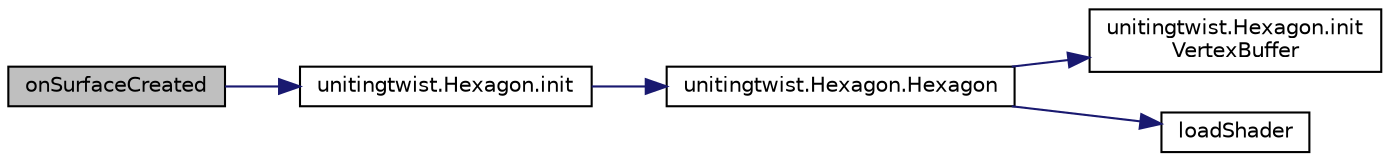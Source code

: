 digraph "onSurfaceCreated"
{
  edge [fontname="Helvetica",fontsize="10",labelfontname="Helvetica",labelfontsize="10"];
  node [fontname="Helvetica",fontsize="10",shape=record];
  rankdir="LR";
  Node57 [label="onSurfaceCreated",height=0.2,width=0.4,color="black", fillcolor="grey75", style="filled", fontcolor="black"];
  Node57 -> Node58 [color="midnightblue",fontsize="10",style="solid",fontname="Helvetica"];
  Node58 [label="unitingtwist.Hexagon.init",height=0.2,width=0.4,color="black", fillcolor="white", style="filled",URL="$classunitingtwist_1_1_hexagon.html#a6bacb22e3ae6e84e8dd537d4f92b8e68"];
  Node58 -> Node59 [color="midnightblue",fontsize="10",style="solid",fontname="Helvetica"];
  Node59 [label="unitingtwist.Hexagon.Hexagon",height=0.2,width=0.4,color="black", fillcolor="white", style="filled",URL="$classunitingtwist_1_1_hexagon.html#aadc1f20d3bb3b975b0e03c519a7f8917",tooltip="Sets up the drawing object data for use in an OpenGL ES context. "];
  Node59 -> Node60 [color="midnightblue",fontsize="10",style="solid",fontname="Helvetica"];
  Node60 [label="unitingtwist.Hexagon.init\lVertexBuffer",height=0.2,width=0.4,color="black", fillcolor="white", style="filled",URL="$classunitingtwist_1_1_hexagon.html#a5061e0bcf0ce4e87bfae8db5d387b2ea"];
  Node59 -> Node61 [color="midnightblue",fontsize="10",style="solid",fontname="Helvetica"];
  Node61 [label="loadShader",height=0.2,width=0.4,color="black", fillcolor="white", style="filled",URL="$classunitingtwist_1_1_my_g_l_renderer.html#a711436305cb76f8d625468db4d0cb41d",tooltip="Utility method for compiling a OpenGL shader. "];
}
